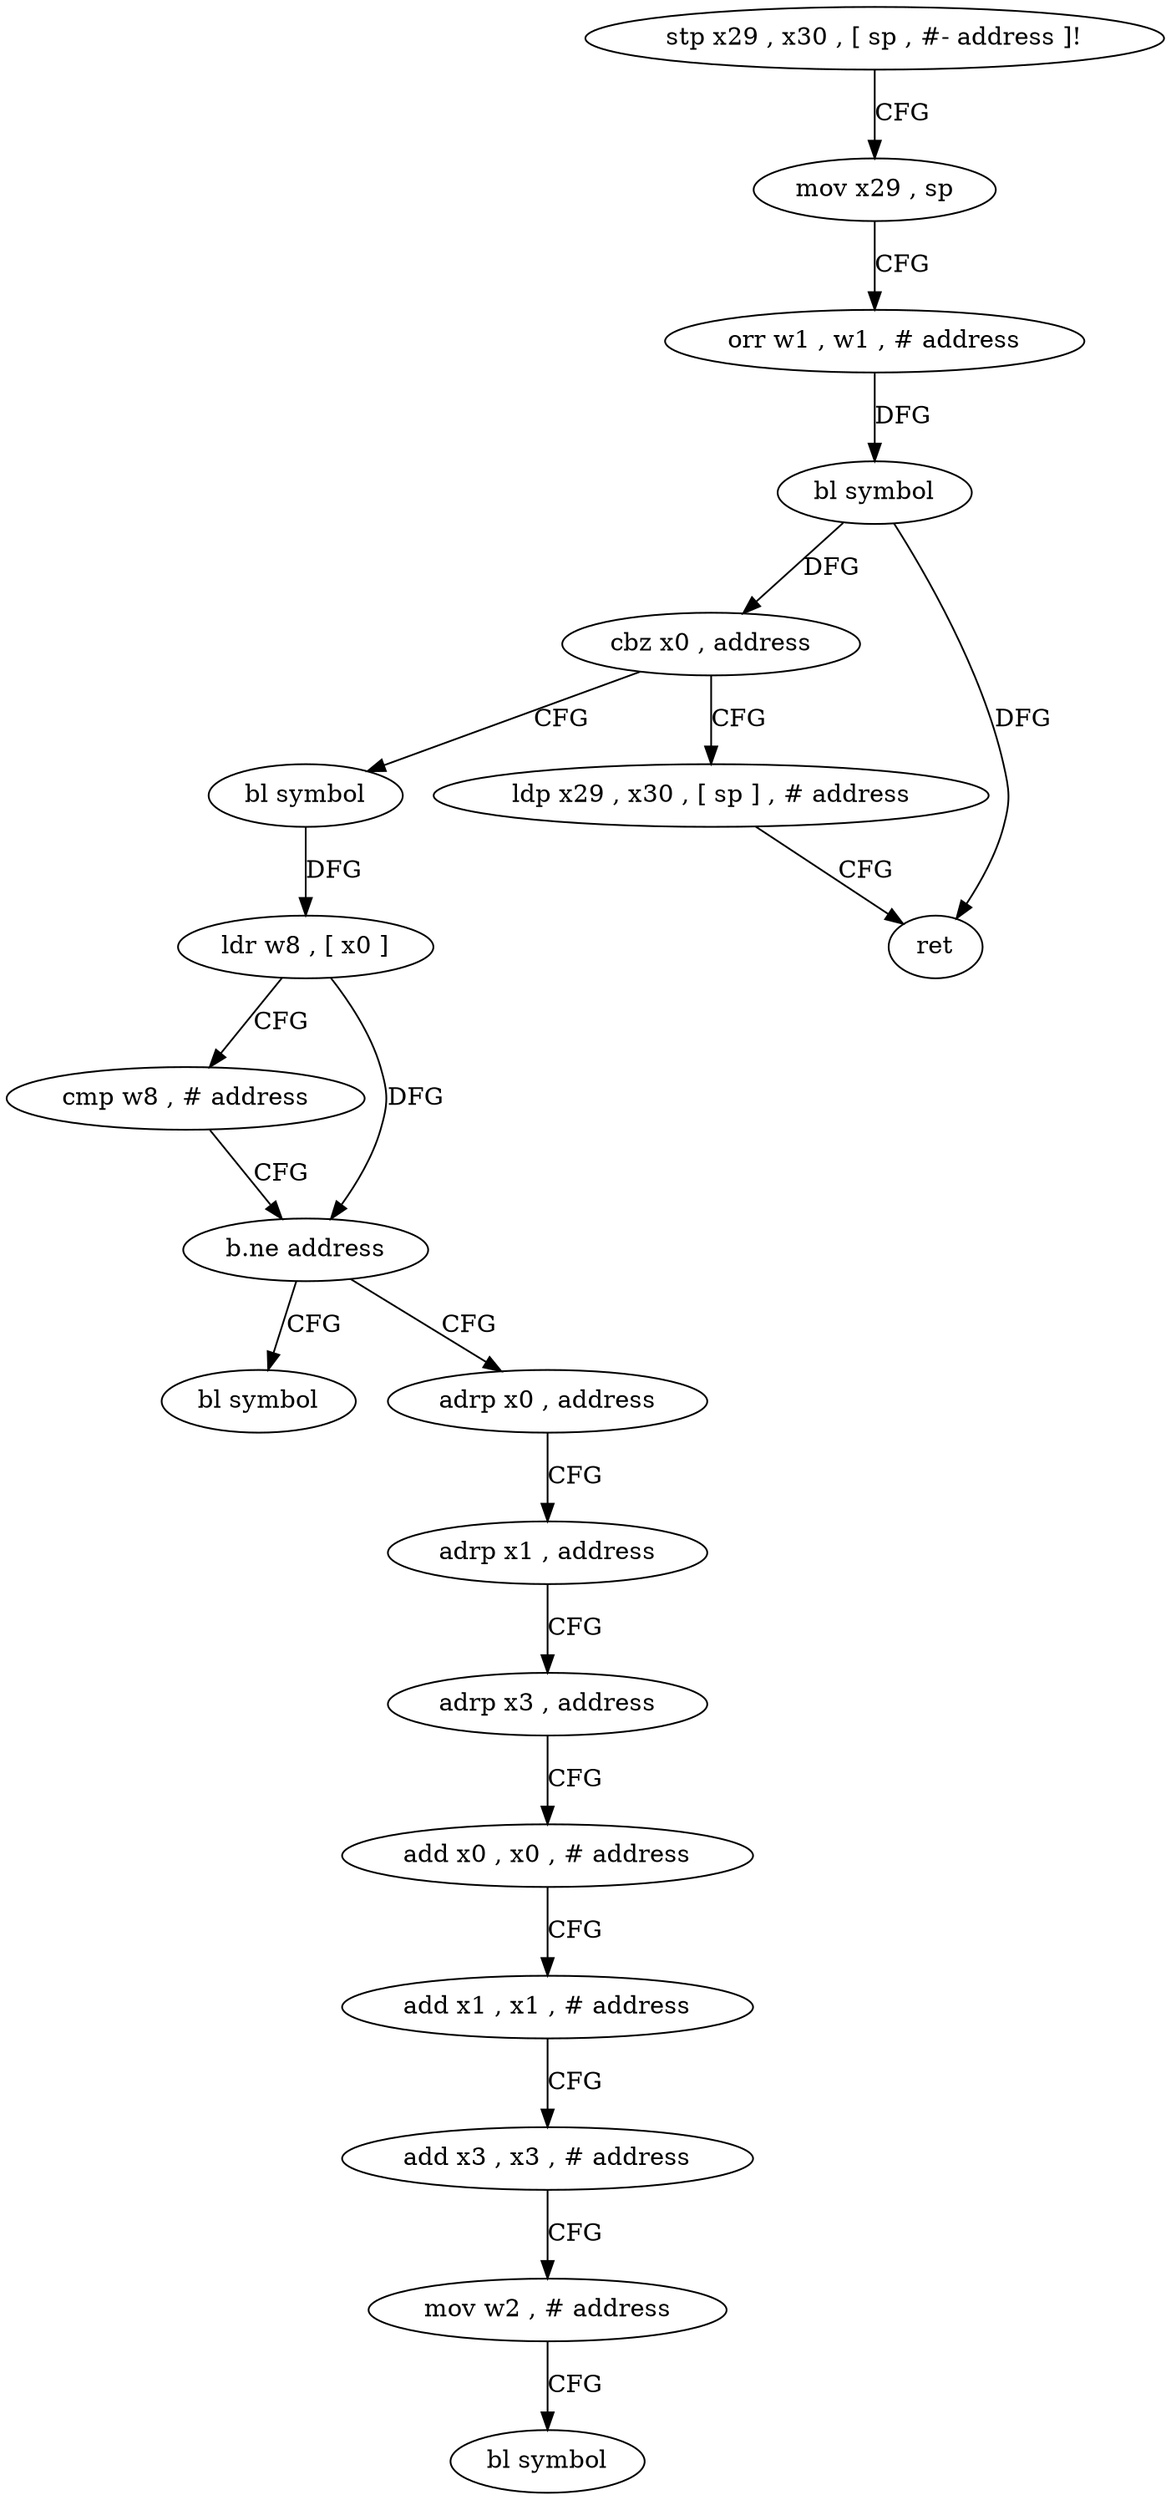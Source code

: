 digraph "func" {
"4232960" [label = "stp x29 , x30 , [ sp , #- address ]!" ]
"4232964" [label = "mov x29 , sp" ]
"4232968" [label = "orr w1 , w1 , # address" ]
"4232972" [label = "bl symbol" ]
"4232976" [label = "cbz x0 , address" ]
"4232988" [label = "bl symbol" ]
"4232980" [label = "ldp x29 , x30 , [ sp ] , # address" ]
"4232992" [label = "ldr w8 , [ x0 ]" ]
"4232996" [label = "cmp w8 , # address" ]
"4233000" [label = "b.ne address" ]
"4233036" [label = "bl symbol" ]
"4233004" [label = "adrp x0 , address" ]
"4232984" [label = "ret" ]
"4233008" [label = "adrp x1 , address" ]
"4233012" [label = "adrp x3 , address" ]
"4233016" [label = "add x0 , x0 , # address" ]
"4233020" [label = "add x1 , x1 , # address" ]
"4233024" [label = "add x3 , x3 , # address" ]
"4233028" [label = "mov w2 , # address" ]
"4233032" [label = "bl symbol" ]
"4232960" -> "4232964" [ label = "CFG" ]
"4232964" -> "4232968" [ label = "CFG" ]
"4232968" -> "4232972" [ label = "DFG" ]
"4232972" -> "4232976" [ label = "DFG" ]
"4232972" -> "4232984" [ label = "DFG" ]
"4232976" -> "4232988" [ label = "CFG" ]
"4232976" -> "4232980" [ label = "CFG" ]
"4232988" -> "4232992" [ label = "DFG" ]
"4232980" -> "4232984" [ label = "CFG" ]
"4232992" -> "4232996" [ label = "CFG" ]
"4232992" -> "4233000" [ label = "DFG" ]
"4232996" -> "4233000" [ label = "CFG" ]
"4233000" -> "4233036" [ label = "CFG" ]
"4233000" -> "4233004" [ label = "CFG" ]
"4233004" -> "4233008" [ label = "CFG" ]
"4233008" -> "4233012" [ label = "CFG" ]
"4233012" -> "4233016" [ label = "CFG" ]
"4233016" -> "4233020" [ label = "CFG" ]
"4233020" -> "4233024" [ label = "CFG" ]
"4233024" -> "4233028" [ label = "CFG" ]
"4233028" -> "4233032" [ label = "CFG" ]
}
